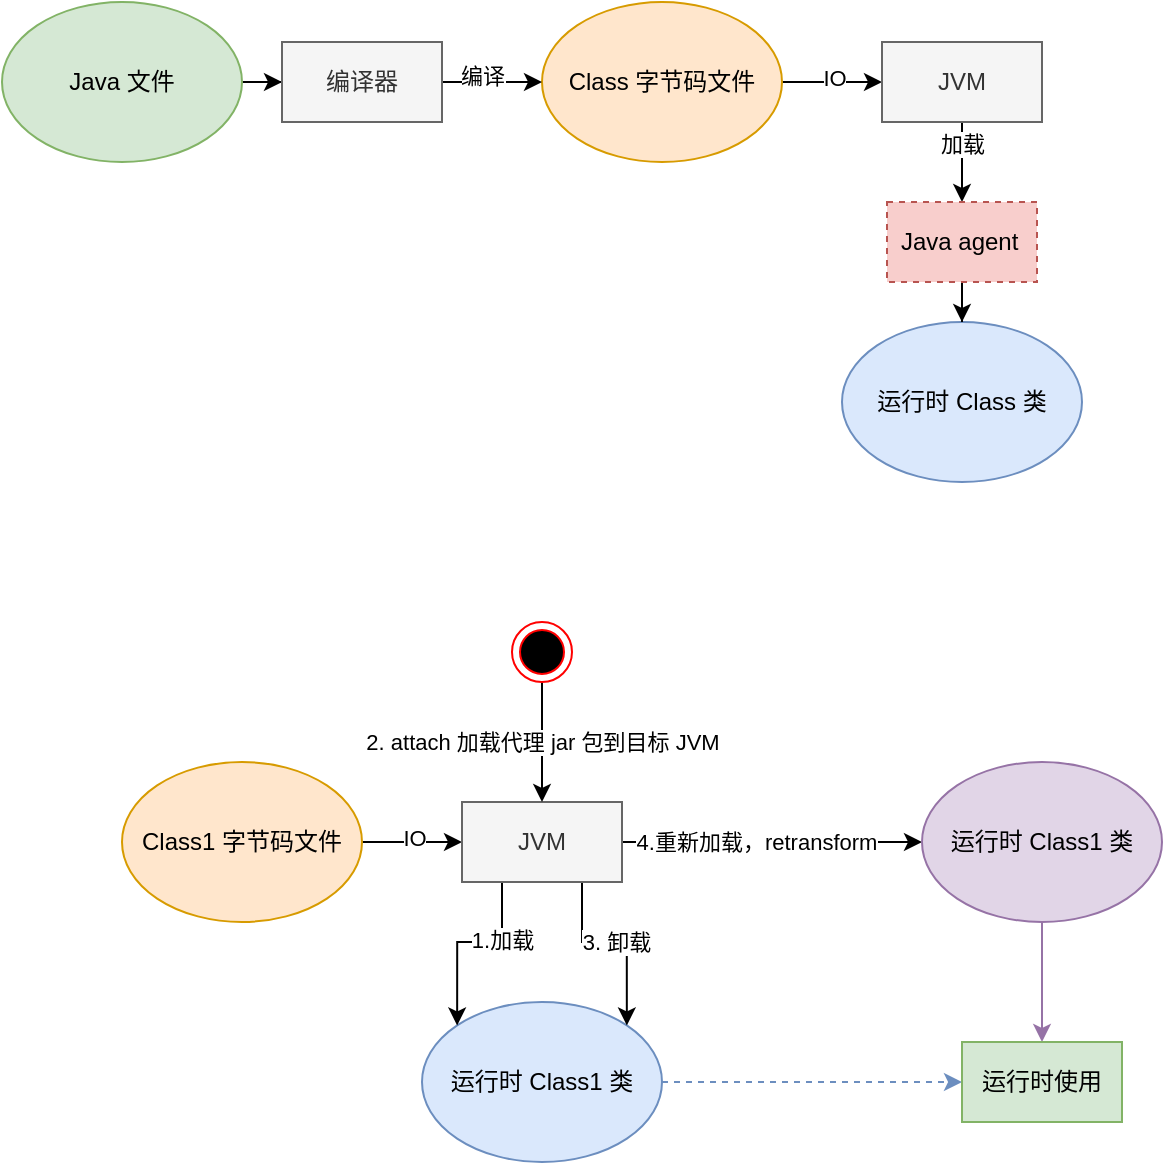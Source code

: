 <mxfile version="13.8.0" type="github">
  <diagram id="uuYXE82NBK7OaKoCnniR" name="Page-1">
    <mxGraphModel dx="1426" dy="865" grid="1" gridSize="10" guides="1" tooltips="1" connect="1" arrows="1" fold="1" page="1" pageScale="1" pageWidth="827" pageHeight="1169" math="0" shadow="0">
      <root>
        <mxCell id="0" />
        <mxCell id="1" parent="0" />
        <mxCell id="kUqMKlsCzEXrxmU9Kn5D-3" value="" style="edgeStyle=orthogonalEdgeStyle;rounded=0;orthogonalLoop=1;jettySize=auto;html=1;entryX=0;entryY=0.5;entryDx=0;entryDy=0;" parent="1" source="kUqMKlsCzEXrxmU9Kn5D-1" target="kUqMKlsCzEXrxmU9Kn5D-9" edge="1">
          <mxGeometry relative="1" as="geometry">
            <mxPoint x="240" y="250" as="targetPoint" />
          </mxGeometry>
        </mxCell>
        <mxCell id="kUqMKlsCzEXrxmU9Kn5D-1" value="Java 文件" style="ellipse;whiteSpace=wrap;html=1;fillColor=#d5e8d4;strokeColor=#82b366;" parent="1" vertex="1">
          <mxGeometry x="40" y="200" width="120" height="80" as="geometry" />
        </mxCell>
        <mxCell id="kUqMKlsCzEXrxmU9Kn5D-5" value="" style="edgeStyle=orthogonalEdgeStyle;rounded=0;orthogonalLoop=1;jettySize=auto;html=1;entryX=0;entryY=0.5;entryDx=0;entryDy=0;" parent="1" source="kUqMKlsCzEXrxmU9Kn5D-2" target="kUqMKlsCzEXrxmU9Kn5D-11" edge="1">
          <mxGeometry relative="1" as="geometry">
            <mxPoint x="570" y="250" as="targetPoint" />
          </mxGeometry>
        </mxCell>
        <mxCell id="kUqMKlsCzEXrxmU9Kn5D-7" value="IO" style="edgeLabel;html=1;align=center;verticalAlign=middle;resizable=0;points=[];" parent="kUqMKlsCzEXrxmU9Kn5D-5" vertex="1" connectable="0">
          <mxGeometry x="0.025" y="2" relative="1" as="geometry">
            <mxPoint as="offset" />
          </mxGeometry>
        </mxCell>
        <mxCell id="kUqMKlsCzEXrxmU9Kn5D-2" value="Class 字节码文件" style="ellipse;whiteSpace=wrap;html=1;fillColor=#ffe6cc;strokeColor=#d79b00;" parent="1" vertex="1">
          <mxGeometry x="310" y="200" width="120" height="80" as="geometry" />
        </mxCell>
        <mxCell id="kUqMKlsCzEXrxmU9Kn5D-4" value="运行时 Class 类" style="ellipse;whiteSpace=wrap;html=1;fillColor=#dae8fc;strokeColor=#6c8ebf;" parent="1" vertex="1">
          <mxGeometry x="460" y="360" width="120" height="80" as="geometry" />
        </mxCell>
        <mxCell id="kUqMKlsCzEXrxmU9Kn5D-10" value="" style="edgeStyle=orthogonalEdgeStyle;rounded=0;orthogonalLoop=1;jettySize=auto;html=1;" parent="1" source="kUqMKlsCzEXrxmU9Kn5D-9" target="kUqMKlsCzEXrxmU9Kn5D-2" edge="1">
          <mxGeometry relative="1" as="geometry" />
        </mxCell>
        <mxCell id="kUqMKlsCzEXrxmU9Kn5D-13" value="编译" style="edgeLabel;html=1;align=center;verticalAlign=middle;resizable=0;points=[];" parent="kUqMKlsCzEXrxmU9Kn5D-10" vertex="1" connectable="0">
          <mxGeometry x="-0.2" y="3" relative="1" as="geometry">
            <mxPoint as="offset" />
          </mxGeometry>
        </mxCell>
        <mxCell id="kUqMKlsCzEXrxmU9Kn5D-9" value="编译器" style="rounded=0;whiteSpace=wrap;html=1;fillColor=#f5f5f5;strokeColor=#666666;fontColor=#333333;" parent="1" vertex="1">
          <mxGeometry x="180" y="220" width="80" height="40" as="geometry" />
        </mxCell>
        <mxCell id="kUqMKlsCzEXrxmU9Kn5D-12" value="" style="edgeStyle=orthogonalEdgeStyle;rounded=0;orthogonalLoop=1;jettySize=auto;html=1;entryX=0.5;entryY=0;entryDx=0;entryDy=0;" parent="1" source="kUqMKlsCzEXrxmU9Kn5D-11" target="kUqMKlsCzEXrxmU9Kn5D-15" edge="1">
          <mxGeometry relative="1" as="geometry">
            <mxPoint x="520" y="300" as="targetPoint" />
          </mxGeometry>
        </mxCell>
        <mxCell id="kUqMKlsCzEXrxmU9Kn5D-14" value="加载" style="edgeLabel;html=1;align=center;verticalAlign=middle;resizable=0;points=[];" parent="kUqMKlsCzEXrxmU9Kn5D-12" vertex="1" connectable="0">
          <mxGeometry x="-0.45" y="-2" relative="1" as="geometry">
            <mxPoint x="2" as="offset" />
          </mxGeometry>
        </mxCell>
        <mxCell id="kUqMKlsCzEXrxmU9Kn5D-11" value="JVM" style="rounded=0;whiteSpace=wrap;html=1;fillColor=#f5f5f5;strokeColor=#666666;fontColor=#333333;" parent="1" vertex="1">
          <mxGeometry x="480" y="220" width="80" height="40" as="geometry" />
        </mxCell>
        <mxCell id="kUqMKlsCzEXrxmU9Kn5D-16" value="" style="edgeStyle=orthogonalEdgeStyle;rounded=0;orthogonalLoop=1;jettySize=auto;html=1;" parent="1" source="kUqMKlsCzEXrxmU9Kn5D-15" target="kUqMKlsCzEXrxmU9Kn5D-4" edge="1">
          <mxGeometry relative="1" as="geometry" />
        </mxCell>
        <mxCell id="kUqMKlsCzEXrxmU9Kn5D-15" value="Java agent&amp;nbsp;" style="rounded=0;whiteSpace=wrap;html=1;fillColor=#f8cecc;strokeColor=#b85450;dashed=1;" parent="1" vertex="1">
          <mxGeometry x="482.5" y="300" width="75" height="40" as="geometry" />
        </mxCell>
        <mxCell id="kUqMKlsCzEXrxmU9Kn5D-34" value="" style="edgeStyle=orthogonalEdgeStyle;rounded=0;orthogonalLoop=1;jettySize=auto;html=1;entryX=0;entryY=0.5;entryDx=0;entryDy=0;" parent="1" source="kUqMKlsCzEXrxmU9Kn5D-36" target="kUqMKlsCzEXrxmU9Kn5D-40" edge="1">
          <mxGeometry relative="1" as="geometry">
            <mxPoint x="360" y="630" as="targetPoint" />
          </mxGeometry>
        </mxCell>
        <mxCell id="kUqMKlsCzEXrxmU9Kn5D-35" value="IO" style="edgeLabel;html=1;align=center;verticalAlign=middle;resizable=0;points=[];" parent="kUqMKlsCzEXrxmU9Kn5D-34" vertex="1" connectable="0">
          <mxGeometry x="0.025" y="2" relative="1" as="geometry">
            <mxPoint as="offset" />
          </mxGeometry>
        </mxCell>
        <mxCell id="kUqMKlsCzEXrxmU9Kn5D-36" value="Class1 字节码文件" style="ellipse;whiteSpace=wrap;html=1;fillColor=#ffe6cc;strokeColor=#d79b00;" parent="1" vertex="1">
          <mxGeometry x="100" y="580" width="120" height="80" as="geometry" />
        </mxCell>
        <mxCell id="75wxQWtNuR_C-kRWOyaO-3" value="" style="edgeStyle=orthogonalEdgeStyle;rounded=0;orthogonalLoop=1;jettySize=auto;html=1;fillColor=#dae8fc;strokeColor=#6c8ebf;dashed=1;" edge="1" parent="1" source="kUqMKlsCzEXrxmU9Kn5D-37" target="75wxQWtNuR_C-kRWOyaO-2">
          <mxGeometry relative="1" as="geometry" />
        </mxCell>
        <mxCell id="kUqMKlsCzEXrxmU9Kn5D-37" value="运行时 Class1 类" style="ellipse;whiteSpace=wrap;html=1;fillColor=#dae8fc;strokeColor=#6c8ebf;" parent="1" vertex="1">
          <mxGeometry x="250" y="700" width="120" height="80" as="geometry" />
        </mxCell>
        <mxCell id="kUqMKlsCzEXrxmU9Kn5D-38" value="" style="edgeStyle=orthogonalEdgeStyle;rounded=0;orthogonalLoop=1;jettySize=auto;html=1;entryX=0;entryY=0;entryDx=0;entryDy=0;exitX=0.25;exitY=1;exitDx=0;exitDy=0;" parent="1" source="kUqMKlsCzEXrxmU9Kn5D-40" target="kUqMKlsCzEXrxmU9Kn5D-37" edge="1">
          <mxGeometry relative="1" as="geometry">
            <mxPoint x="310" y="680" as="targetPoint" />
          </mxGeometry>
        </mxCell>
        <mxCell id="kUqMKlsCzEXrxmU9Kn5D-39" value="1.加载" style="edgeLabel;html=1;align=center;verticalAlign=middle;resizable=0;points=[];" parent="kUqMKlsCzEXrxmU9Kn5D-38" vertex="1" connectable="0">
          <mxGeometry x="-0.45" y="-2" relative="1" as="geometry">
            <mxPoint x="2" y="3" as="offset" />
          </mxGeometry>
        </mxCell>
        <mxCell id="kUqMKlsCzEXrxmU9Kn5D-45" value="3. 卸载" style="edgeStyle=orthogonalEdgeStyle;rounded=0;orthogonalLoop=1;jettySize=auto;html=1;exitX=0.75;exitY=1;exitDx=0;exitDy=0;entryX=1;entryY=0;entryDx=0;entryDy=0;" parent="1" source="kUqMKlsCzEXrxmU9Kn5D-40" target="kUqMKlsCzEXrxmU9Kn5D-37" edge="1">
          <mxGeometry relative="1" as="geometry" />
        </mxCell>
        <mxCell id="kUqMKlsCzEXrxmU9Kn5D-47" value="" style="edgeStyle=orthogonalEdgeStyle;rounded=0;orthogonalLoop=1;jettySize=auto;html=1;" parent="1" source="kUqMKlsCzEXrxmU9Kn5D-40" target="kUqMKlsCzEXrxmU9Kn5D-46" edge="1">
          <mxGeometry relative="1" as="geometry" />
        </mxCell>
        <mxCell id="kUqMKlsCzEXrxmU9Kn5D-48" value="4.重新加载，retransform" style="edgeLabel;html=1;align=center;verticalAlign=middle;resizable=0;points=[];" parent="kUqMKlsCzEXrxmU9Kn5D-47" vertex="1" connectable="0">
          <mxGeometry x="-0.327" y="-2" relative="1" as="geometry">
            <mxPoint x="16" y="-2" as="offset" />
          </mxGeometry>
        </mxCell>
        <mxCell id="kUqMKlsCzEXrxmU9Kn5D-40" value="JVM" style="rounded=0;whiteSpace=wrap;html=1;fillColor=#f5f5f5;strokeColor=#666666;fontColor=#333333;" parent="1" vertex="1">
          <mxGeometry x="270" y="600" width="80" height="40" as="geometry" />
        </mxCell>
        <mxCell id="kUqMKlsCzEXrxmU9Kn5D-44" value="2. attach 加载代理 jar 包到目标 JVM" style="edgeStyle=orthogonalEdgeStyle;rounded=0;orthogonalLoop=1;jettySize=auto;html=1;" parent="1" source="kUqMKlsCzEXrxmU9Kn5D-43" target="kUqMKlsCzEXrxmU9Kn5D-40" edge="1">
          <mxGeometry relative="1" as="geometry" />
        </mxCell>
        <mxCell id="kUqMKlsCzEXrxmU9Kn5D-43" value="" style="ellipse;html=1;shape=endState;fillColor=#000000;strokeColor=#ff0000;" parent="1" vertex="1">
          <mxGeometry x="295" y="510" width="30" height="30" as="geometry" />
        </mxCell>
        <mxCell id="75wxQWtNuR_C-kRWOyaO-4" value="" style="edgeStyle=orthogonalEdgeStyle;rounded=0;orthogonalLoop=1;jettySize=auto;html=1;fillColor=#e1d5e7;strokeColor=#9673a6;" edge="1" parent="1" source="kUqMKlsCzEXrxmU9Kn5D-46" target="75wxQWtNuR_C-kRWOyaO-2">
          <mxGeometry relative="1" as="geometry" />
        </mxCell>
        <mxCell id="kUqMKlsCzEXrxmU9Kn5D-46" value="运行时 Class1 类" style="ellipse;whiteSpace=wrap;html=1;rounded=0;strokeColor=#9673a6;fillColor=#e1d5e7;" parent="1" vertex="1">
          <mxGeometry x="500" y="580" width="120" height="80" as="geometry" />
        </mxCell>
        <mxCell id="75wxQWtNuR_C-kRWOyaO-2" value="运行时使用" style="rounded=0;whiteSpace=wrap;html=1;fillColor=#d5e8d4;strokeColor=#82b366;" vertex="1" parent="1">
          <mxGeometry x="520" y="720" width="80" height="40" as="geometry" />
        </mxCell>
      </root>
    </mxGraphModel>
  </diagram>
</mxfile>
